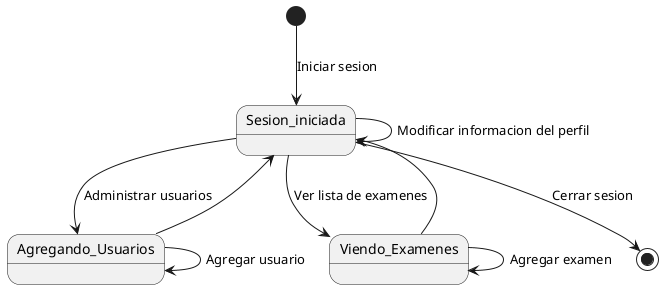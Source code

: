 @startuml DiagramaDeEstadosDeUseCasesAdmin
skinparam Style strictuml


[*] --> Sesion_iniciada: Iniciar sesion
Sesion_iniciada --> Sesion_iniciada: Modificar informacion del perfil
Sesion_iniciada --> Agregando_Usuarios: Administrar usuarios
Agregando_Usuarios --> Agregando_Usuarios: Agregar usuario
Agregando_Usuarios --> Sesion_iniciada

Sesion_iniciada --> Viendo_Examenes: Ver lista de examenes
Viendo_Examenes --> Viendo_Examenes: Agregar examen
Viendo_Examenes --> Sesion_iniciada
Sesion_iniciada --> [*]: Cerrar sesion

@enduml